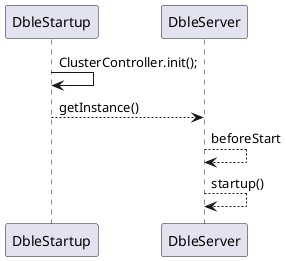 @startuml
DbleStartup -> DbleStartup: ClusterController.init();
DbleStartup --> DbleServer: getInstance()
DbleServer --> DbleServer:beforeStart
DbleServer --> DbleServer:startup()
@enduml